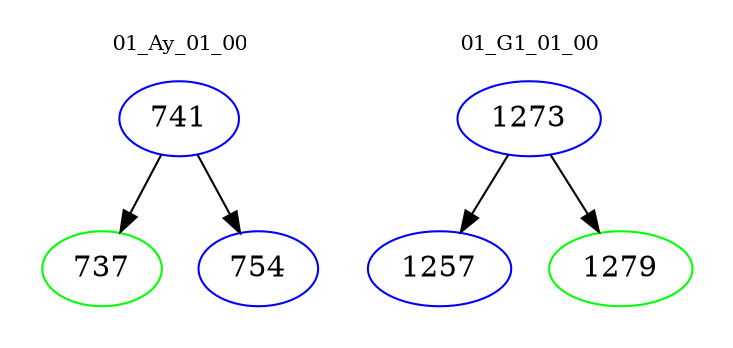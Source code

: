 digraph{
subgraph cluster_0 {
color = white
label = "01_Ay_01_00";
fontsize=10;
T0_741 [label="741", color="blue"]
T0_741 -> T0_737 [color="black"]
T0_737 [label="737", color="green"]
T0_741 -> T0_754 [color="black"]
T0_754 [label="754", color="blue"]
}
subgraph cluster_1 {
color = white
label = "01_G1_01_00";
fontsize=10;
T1_1273 [label="1273", color="blue"]
T1_1273 -> T1_1257 [color="black"]
T1_1257 [label="1257", color="blue"]
T1_1273 -> T1_1279 [color="black"]
T1_1279 [label="1279", color="green"]
}
}
